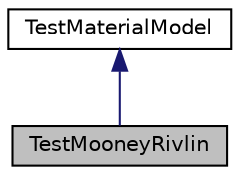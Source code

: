 digraph "TestMooneyRivlin"
{
 // LATEX_PDF_SIZE
  edge [fontname="Helvetica",fontsize="10",labelfontname="Helvetica",labelfontsize="10"];
  node [fontname="Helvetica",fontsize="10",shape=record];
  Node1 [label="TestMooneyRivlin",height=0.2,width=0.4,color="black", fillcolor="grey75", style="filled", fontcolor="black",tooltip="Class for testing the Mooney-Rivlin material model."];
  Node2 -> Node1 [dir="back",color="midnightblue",fontsize="10",style="solid",fontname="Helvetica"];
  Node2 [label="TestMaterialModel",height=0.2,width=0.4,color="black", fillcolor="white", style="filled",URL="$class_test_material_model.html",tooltip=" "];
}

